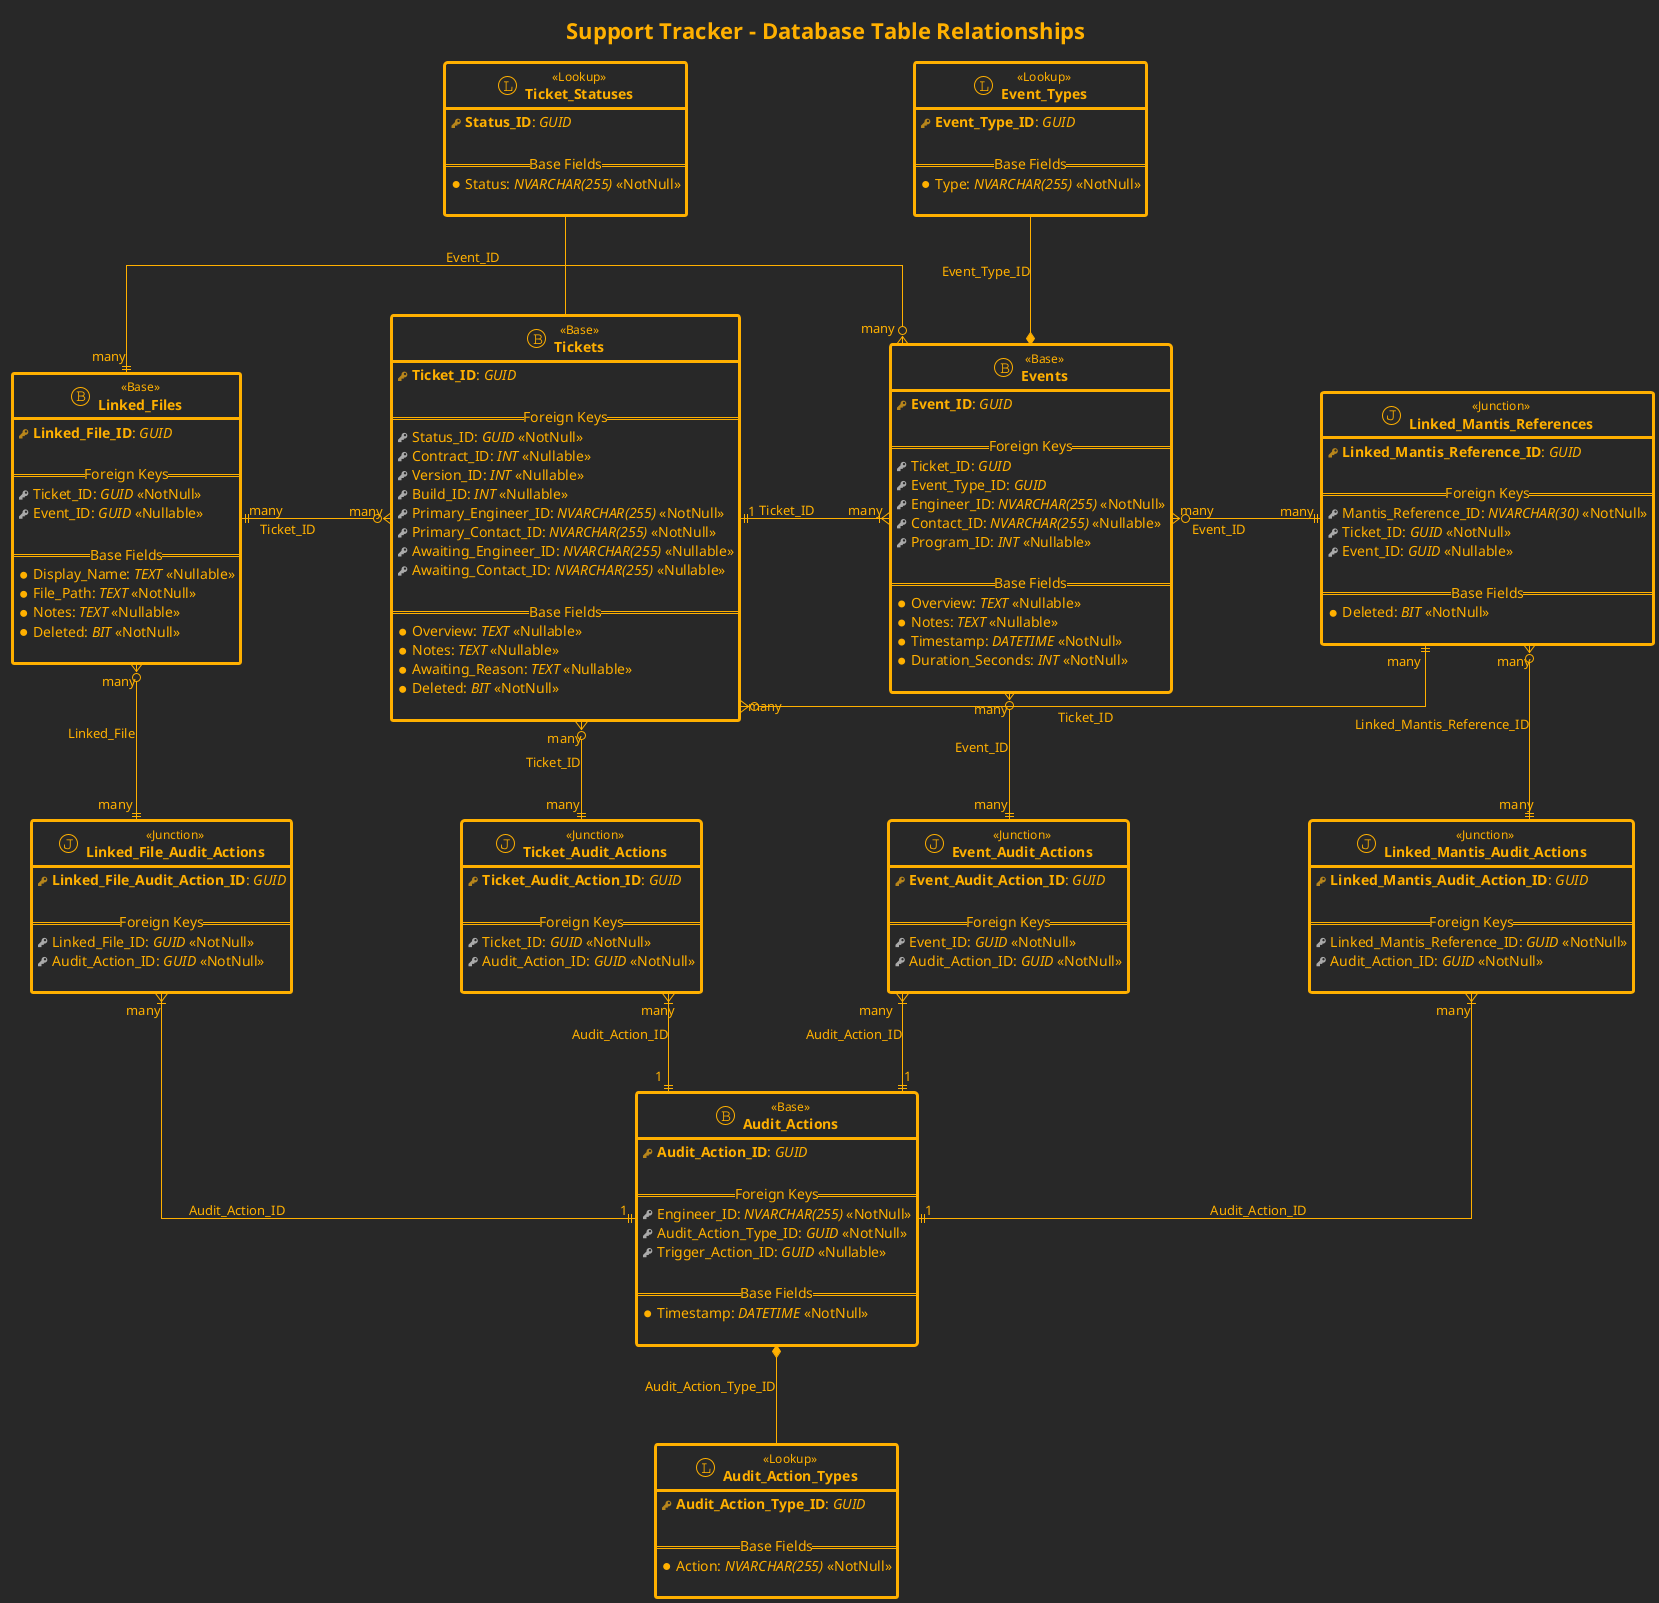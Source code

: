 @startuml "Support Tracker - Database Entity Relationships Diagram"

' Definitions
' -----------

!define primary_key(_field) <b><color:#b8861b><&key></color> _field</b>
!define primary_key(_field, _type) <b><color:#b8861b><&key></color> _field</b>: <i>_type</i>

!define foreign_key(_field) <color:#aaaaaa><&key></color> _field
!define foreign_key(_field, _type) <color:#aaaaaa><&key></color> _field: <i>_type</i>
!define foreign_key(_field, _type, _null) <color:#aaaaaa><&key></color> _field: <i>_type</i> <<_null>>

!define field(_field) <&media-record> _field
!define field(_field, _type) <&media-record> _field: <i>_type</i>
!define field(_field, _type, _null) <&media-record> _field: <i>_type</i> <<_null>>

!define table(_field) entity "<b>_field</b>" as _field << (T, white) >>
!define table(_field, _type) entity "<b>_field</b>" as _field << (T, white) >> <<_type>>

!define base_table(_field) entity "<b>_field</b>" as _field << (B, #282828) >> <<Base>>
!define junction_table(_field) entity "<b>_field</b>" as _field << (J, #282828) >> <<Junction>>
!define lookup_table(_field) entity "<b>_field</b>" as _field << (L, #282828) >> <<Lookup>>


' Styling
' --------

hide empty members

skinparam defaultFontStyle Monospaced
skinparam shadowing false
skinparam handwritten false
' skinparam roundcorner 5
skinparam linetype ortho
skinparam nodesep 150
skinparam ranksep 100

' Applying theme
!theme crt-amber

skinparam class {
    FontSize 14
    ' BorderColor Black 
    BorderThickness 3
}

skinparam class<<Base>> {
    ' BackgroundColor #9BCDD2
}

skinparam class<<Junction>> {
    ' BackgroundColor #B3C890
}

skinparam class<<Lookup>> {
    ' BackgroundColor #FFB84C
}


' Title
' ------

title Support Tracker - Database Table Relationships


' Entities
' ---------

base_table(Tickets)
{
    primary_key(Ticket_ID, GUID)

    == Foreign Keys ==
    foreign_key(Status_ID, GUID, NotNull)
    foreign_key(Contract_ID, INT, Nullable)
    foreign_key(Version_ID, INT, Nullable)
    foreign_key(Build_ID, INT, Nullable)
    foreign_key(Primary_Engineer_ID, NVARCHAR(255), NotNull)
    foreign_key(Primary_Contact_ID, NVARCHAR(255), NotNull)
    foreign_key(Awaiting_Engineer_ID, NVARCHAR(255), Nullable)
    foreign_key(Awaiting_Contact_ID, NVARCHAR(255), Nullable)
    
    == Base Fields ==
    field(Overview, TEXT, Nullable)
    field(Notes, TEXT, Nullable)
    field(Awaiting_Reason, TEXT, Nullable)
    field(Deleted, BIT, NotNull)

}

base_table(Events)
{
    primary_key(Event_ID, GUID)

    == Foreign Keys ==
    foreign_key(Ticket_ID, GUID)
    foreign_key(Event_Type_ID, GUID)
    foreign_key(Engineer_ID, NVARCHAR(255), NotNull)
    foreign_key(Contact_ID, NVARCHAR(255), Nullable)
    foreign_key(Program_ID, INT, Nullable)
    
    == Base Fields ==
    field(Overview, TEXT, Nullable)
    field(Notes, TEXT, Nullable)
    field(Timestamp, DATETIME, NotNull)
    field(Duration_Seconds, INT, NotNull)

}

base_table(Audit_Actions)
{
    primary_key(Audit_Action_ID, GUID)

    == Foreign Keys ==
    foreign_key(Engineer_ID, NVARCHAR(255), NotNull)
    foreign_key(Audit_Action_Type_ID, GUID, NotNull)
    foreign_key(Trigger_Action_ID, GUID, Nullable)
    
    == Base Fields ==
    field(Timestamp, DATETIME, NotNull)

}

base_table(Linked_Files)
{
    primary_key(Linked_File_ID, GUID)

    == Foreign Keys ==
    foreign_key(Ticket_ID, GUID, NotNull)
    foreign_key(Event_ID, GUID, Nullable)
    
    == Base Fields ==
    field(Display_Name, TEXT, Nullable)
    field(File_Path, TEXT, NotNull)
    field(Notes, TEXT, Nullable)
    field(Deleted, BIT, NotNull)

}

junction_table(Linked_Mantis_References)
{
    primary_key(Linked_Mantis_Reference_ID, GUID)

    == Foreign Keys ==
    foreign_key(Mantis_Reference_ID, NVARCHAR(30), NotNull)
    foreign_key(Ticket_ID, GUID, NotNull)
    foreign_key(Event_ID, GUID, Nullable)
    
    == Base Fields ==
    field(Deleted, BIT, NotNull)

}

junction_table(Ticket_Audit_Actions)
{
    primary_key(Ticket_Audit_Action_ID, GUID)

    == Foreign Keys ==
    foreign_key(Ticket_ID, GUID, NotNull)
    foreign_key(Audit_Action_ID, GUID, NotNull)

}

junction_table(Event_Audit_Actions)
{
    primary_key(Event_Audit_Action_ID, GUID)

    == Foreign Keys ==
    foreign_key(Event_ID, GUID, NotNull)
    foreign_key(Audit_Action_ID, GUID, NotNull)

}

junction_table(Linked_Mantis_Audit_Actions)
{
    primary_key(Linked_Mantis_Audit_Action_ID, GUID)

    == Foreign Keys ==
    foreign_key(Linked_Mantis_Reference_ID, GUID, NotNull)
    foreign_key(Audit_Action_ID, GUID, NotNull)

}

junction_table(Linked_File_Audit_Actions)
{
    primary_key(Linked_File_Audit_Action_ID, GUID)

    == Foreign Keys ==
    foreign_key(Linked_File_ID, GUID, NotNull)
    foreign_key(Audit_Action_ID, GUID, NotNull)

}

lookup_table(Ticket_Statuses)
{
    primary_key(Status_ID, GUID)
    
    == Base Fields ==
    field(Status, NVARCHAR(255), NotNull)

}

lookup_table(Event_Types)
{
    primary_key(Event_Type_ID, GUID)
    
    == Base Fields ==
    field(Type, NVARCHAR(255), NotNull)

}

lookup_table(Audit_Action_Types)
{
    primary_key(Audit_Action_Type_ID, GUID)
    
    == Base Fields ==
    field(Action, NVARCHAR(255), NotNull)

}


' Relationships
' --------------

Tickets -up- Ticket_Statuses

Events *-up- Event_Types : Event_Type_ID

Tickets "1" ||-right-|{ "many" Events : Ticket_ID

' Linked Files
Tickets "many" }o-left-|| "many" Linked_Files : Ticket_ID
Events "many" }o-left-|| "many" Linked_Files : Event_ID

' Mantis References
Tickets "many" }o-right-|| "many" Linked_Mantis_References : Ticket_ID
Events "many" }o-right-|| "many" Linked_Mantis_References : Event_ID

' Audit Links
Audit_Actions *-down- Audit_Action_Types : Audit_Action_Type_ID

Audit_Actions "1" ||-up-|{ "many" Ticket_Audit_Actions : Audit_Action_ID
Audit_Actions "1" ||-up-|{ "many" Event_Audit_Actions : Audit_Action_ID
Audit_Actions "1" ||-up-|{ "many" Linked_Mantis_Audit_Actions : Audit_Action_ID
Audit_Actions "1" ||-up-|{ "many" Linked_File_Audit_Actions : Audit_Action_ID

Tickets "many" }o-down-|| "many" Ticket_Audit_Actions : Ticket_ID
Events "many" }o-down-|| "many" Event_Audit_Actions : Event_ID
Linked_Mantis_References "many" }o-down-|| "many" Linked_Mantis_Audit_Actions : Linked_Mantis_Reference_ID
Linked_Files "many" }o-down-|| "many" Linked_File_Audit_Actions : Linked_File

@enduml